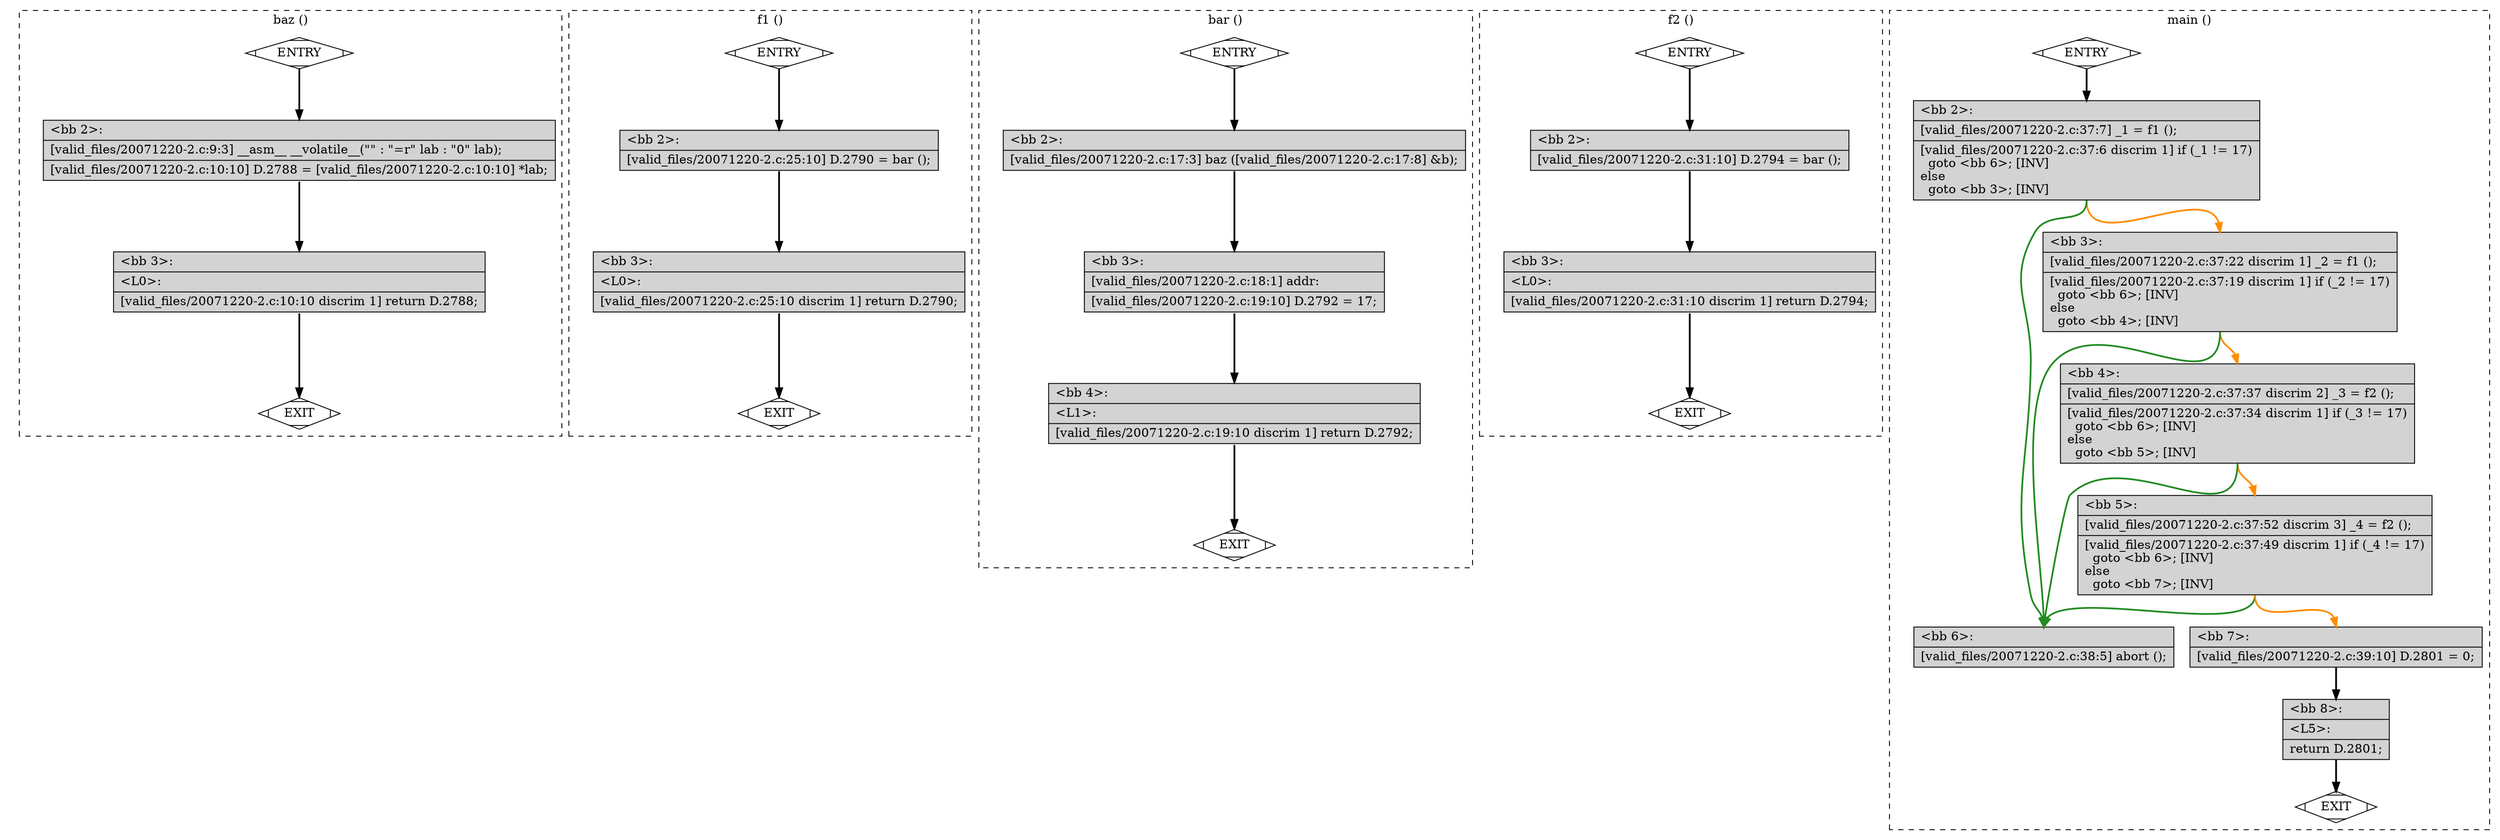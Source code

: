 digraph "a-20071220-2.c.015t.cfg" {
overlap=false;
subgraph "cluster_baz" {
	style="dashed";
	color="black";
	label="baz ()";
	fn_0_basic_block_0 [shape=Mdiamond,style=filled,fillcolor=white,label="ENTRY"];

	fn_0_basic_block_1 [shape=Mdiamond,style=filled,fillcolor=white,label="EXIT"];

	fn_0_basic_block_2 [shape=record,style=filled,fillcolor=lightgrey,label="{\<bb\ 2\>:\l\
|[valid_files/20071220-2.c:9:3]\ __asm__\ __volatile__(\"\"\ :\ \"=r\"\ lab\ :\ \"0\"\ lab);\l\
|[valid_files/20071220-2.c:10:10]\ D.2788\ =\ [valid_files/20071220-2.c:10:10]\ *lab;\l\
}"];

	fn_0_basic_block_3 [shape=record,style=filled,fillcolor=lightgrey,label="{\<bb\ 3\>:\l\
|\<L0\>:\l\
|[valid_files/20071220-2.c:10:10\ discrim\ 1]\ return\ D.2788;\l\
}"];

	fn_0_basic_block_0:s -> fn_0_basic_block_2:n [style="solid,bold",color=black,weight=100,constraint=true];
	fn_0_basic_block_2:s -> fn_0_basic_block_3:n [style="solid,bold",color=black,weight=100,constraint=true];
	fn_0_basic_block_3:s -> fn_0_basic_block_1:n [style="solid,bold",color=black,weight=10,constraint=true];
	fn_0_basic_block_0:s -> fn_0_basic_block_1:n [style="invis",constraint=true];
}
subgraph "cluster_f1" {
	style="dashed";
	color="black";
	label="f1 ()";
	fn_2_basic_block_0 [shape=Mdiamond,style=filled,fillcolor=white,label="ENTRY"];

	fn_2_basic_block_1 [shape=Mdiamond,style=filled,fillcolor=white,label="EXIT"];

	fn_2_basic_block_2 [shape=record,style=filled,fillcolor=lightgrey,label="{\<bb\ 2\>:\l\
|[valid_files/20071220-2.c:25:10]\ D.2790\ =\ bar\ ();\l\
}"];

	fn_2_basic_block_3 [shape=record,style=filled,fillcolor=lightgrey,label="{\<bb\ 3\>:\l\
|\<L0\>:\l\
|[valid_files/20071220-2.c:25:10\ discrim\ 1]\ return\ D.2790;\l\
}"];

	fn_2_basic_block_0:s -> fn_2_basic_block_2:n [style="solid,bold",color=black,weight=100,constraint=true];
	fn_2_basic_block_2:s -> fn_2_basic_block_3:n [style="solid,bold",color=black,weight=100,constraint=true];
	fn_2_basic_block_3:s -> fn_2_basic_block_1:n [style="solid,bold",color=black,weight=10,constraint=true];
	fn_2_basic_block_0:s -> fn_2_basic_block_1:n [style="invis",constraint=true];
}
subgraph "cluster_bar" {
	style="dashed";
	color="black";
	label="bar ()";
	fn_1_basic_block_0 [shape=Mdiamond,style=filled,fillcolor=white,label="ENTRY"];

	fn_1_basic_block_1 [shape=Mdiamond,style=filled,fillcolor=white,label="EXIT"];

	fn_1_basic_block_2 [shape=record,style=filled,fillcolor=lightgrey,label="{\<bb\ 2\>:\l\
|[valid_files/20071220-2.c:17:3]\ baz\ ([valid_files/20071220-2.c:17:8]\ &b);\l\
}"];

	fn_1_basic_block_3 [shape=record,style=filled,fillcolor=lightgrey,label="{\<bb\ 3\>:\l\
|[valid_files/20071220-2.c:18:1]\ addr:\l\
|[valid_files/20071220-2.c:19:10]\ D.2792\ =\ 17;\l\
}"];

	fn_1_basic_block_4 [shape=record,style=filled,fillcolor=lightgrey,label="{\<bb\ 4\>:\l\
|\<L1\>:\l\
|[valid_files/20071220-2.c:19:10\ discrim\ 1]\ return\ D.2792;\l\
}"];

	fn_1_basic_block_0:s -> fn_1_basic_block_2:n [style="solid,bold",color=black,weight=100,constraint=true];
	fn_1_basic_block_2:s -> fn_1_basic_block_3:n [style="solid,bold",color=black,weight=100,constraint=true];
	fn_1_basic_block_3:s -> fn_1_basic_block_4:n [style="solid,bold",color=black,weight=100,constraint=true];
	fn_1_basic_block_4:s -> fn_1_basic_block_1:n [style="solid,bold",color=black,weight=10,constraint=true];
	fn_1_basic_block_0:s -> fn_1_basic_block_1:n [style="invis",constraint=true];
}
subgraph "cluster_f2" {
	style="dashed";
	color="black";
	label="f2 ()";
	fn_3_basic_block_0 [shape=Mdiamond,style=filled,fillcolor=white,label="ENTRY"];

	fn_3_basic_block_1 [shape=Mdiamond,style=filled,fillcolor=white,label="EXIT"];

	fn_3_basic_block_2 [shape=record,style=filled,fillcolor=lightgrey,label="{\<bb\ 2\>:\l\
|[valid_files/20071220-2.c:31:10]\ D.2794\ =\ bar\ ();\l\
}"];

	fn_3_basic_block_3 [shape=record,style=filled,fillcolor=lightgrey,label="{\<bb\ 3\>:\l\
|\<L0\>:\l\
|[valid_files/20071220-2.c:31:10\ discrim\ 1]\ return\ D.2794;\l\
}"];

	fn_3_basic_block_0:s -> fn_3_basic_block_2:n [style="solid,bold",color=black,weight=100,constraint=true];
	fn_3_basic_block_2:s -> fn_3_basic_block_3:n [style="solid,bold",color=black,weight=100,constraint=true];
	fn_3_basic_block_3:s -> fn_3_basic_block_1:n [style="solid,bold",color=black,weight=10,constraint=true];
	fn_3_basic_block_0:s -> fn_3_basic_block_1:n [style="invis",constraint=true];
}
subgraph "cluster_main" {
	style="dashed";
	color="black";
	label="main ()";
	fn_4_basic_block_0 [shape=Mdiamond,style=filled,fillcolor=white,label="ENTRY"];

	fn_4_basic_block_1 [shape=Mdiamond,style=filled,fillcolor=white,label="EXIT"];

	fn_4_basic_block_2 [shape=record,style=filled,fillcolor=lightgrey,label="{\<bb\ 2\>:\l\
|[valid_files/20071220-2.c:37:7]\ _1\ =\ f1\ ();\l\
|[valid_files/20071220-2.c:37:6\ discrim\ 1]\ if\ (_1\ !=\ 17)\l\
\ \ goto\ \<bb\ 6\>;\ [INV]\l\
else\l\
\ \ goto\ \<bb\ 3\>;\ [INV]\l\
}"];

	fn_4_basic_block_3 [shape=record,style=filled,fillcolor=lightgrey,label="{\<bb\ 3\>:\l\
|[valid_files/20071220-2.c:37:22\ discrim\ 1]\ _2\ =\ f1\ ();\l\
|[valid_files/20071220-2.c:37:19\ discrim\ 1]\ if\ (_2\ !=\ 17)\l\
\ \ goto\ \<bb\ 6\>;\ [INV]\l\
else\l\
\ \ goto\ \<bb\ 4\>;\ [INV]\l\
}"];

	fn_4_basic_block_4 [shape=record,style=filled,fillcolor=lightgrey,label="{\<bb\ 4\>:\l\
|[valid_files/20071220-2.c:37:37\ discrim\ 2]\ _3\ =\ f2\ ();\l\
|[valid_files/20071220-2.c:37:34\ discrim\ 1]\ if\ (_3\ !=\ 17)\l\
\ \ goto\ \<bb\ 6\>;\ [INV]\l\
else\l\
\ \ goto\ \<bb\ 5\>;\ [INV]\l\
}"];

	fn_4_basic_block_5 [shape=record,style=filled,fillcolor=lightgrey,label="{\<bb\ 5\>:\l\
|[valid_files/20071220-2.c:37:52\ discrim\ 3]\ _4\ =\ f2\ ();\l\
|[valid_files/20071220-2.c:37:49\ discrim\ 1]\ if\ (_4\ !=\ 17)\l\
\ \ goto\ \<bb\ 6\>;\ [INV]\l\
else\l\
\ \ goto\ \<bb\ 7\>;\ [INV]\l\
}"];

	fn_4_basic_block_6 [shape=record,style=filled,fillcolor=lightgrey,label="{\<bb\ 6\>:\l\
|[valid_files/20071220-2.c:38:5]\ abort\ ();\l\
}"];

	fn_4_basic_block_7 [shape=record,style=filled,fillcolor=lightgrey,label="{\<bb\ 7\>:\l\
|[valid_files/20071220-2.c:39:10]\ D.2801\ =\ 0;\l\
}"];

	fn_4_basic_block_8 [shape=record,style=filled,fillcolor=lightgrey,label="{\<bb\ 8\>:\l\
|\<L5\>:\l\
|return\ D.2801;\l\
}"];

	fn_4_basic_block_0:s -> fn_4_basic_block_2:n [style="solid,bold",color=black,weight=100,constraint=true];
	fn_4_basic_block_2:s -> fn_4_basic_block_6:n [style="solid,bold",color=forestgreen,weight=10,constraint=true];
	fn_4_basic_block_2:s -> fn_4_basic_block_3:n [style="solid,bold",color=darkorange,weight=10,constraint=true];
	fn_4_basic_block_3:s -> fn_4_basic_block_6:n [style="solid,bold",color=forestgreen,weight=10,constraint=true];
	fn_4_basic_block_3:s -> fn_4_basic_block_4:n [style="solid,bold",color=darkorange,weight=10,constraint=true];
	fn_4_basic_block_4:s -> fn_4_basic_block_6:n [style="solid,bold",color=forestgreen,weight=10,constraint=true];
	fn_4_basic_block_4:s -> fn_4_basic_block_5:n [style="solid,bold",color=darkorange,weight=10,constraint=true];
	fn_4_basic_block_5:s -> fn_4_basic_block_6:n [style="solid,bold",color=forestgreen,weight=10,constraint=true];
	fn_4_basic_block_5:s -> fn_4_basic_block_7:n [style="solid,bold",color=darkorange,weight=10,constraint=true];
	fn_4_basic_block_7:s -> fn_4_basic_block_8:n [style="solid,bold",color=black,weight=100,constraint=true];
	fn_4_basic_block_8:s -> fn_4_basic_block_1:n [style="solid,bold",color=black,weight=10,constraint=true];
	fn_4_basic_block_0:s -> fn_4_basic_block_1:n [style="invis",constraint=true];
}
}
